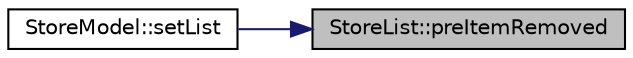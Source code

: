 digraph "StoreList::preItemRemoved"
{
 // INTERACTIVE_SVG=YES
 // LATEX_PDF_SIZE
  edge [fontname="Helvetica",fontsize="10",labelfontname="Helvetica",labelfontsize="10"];
  node [fontname="Helvetica",fontsize="10",shape=record];
  rankdir="RL";
  Node116 [label="StoreList::preItemRemoved",height=0.2,width=0.4,color="black", fillcolor="grey75", style="filled", fontcolor="black",tooltip=" "];
  Node116 -> Node117 [dir="back",color="midnightblue",fontsize="10",style="solid",fontname="Helvetica"];
  Node117 [label="StoreModel::setList",height=0.2,width=0.4,color="black", fillcolor="white", style="filled",URL="$class_store_model.html#aead3acaf53ddb82090a56a062c4d2c35",tooltip=" "];
}
